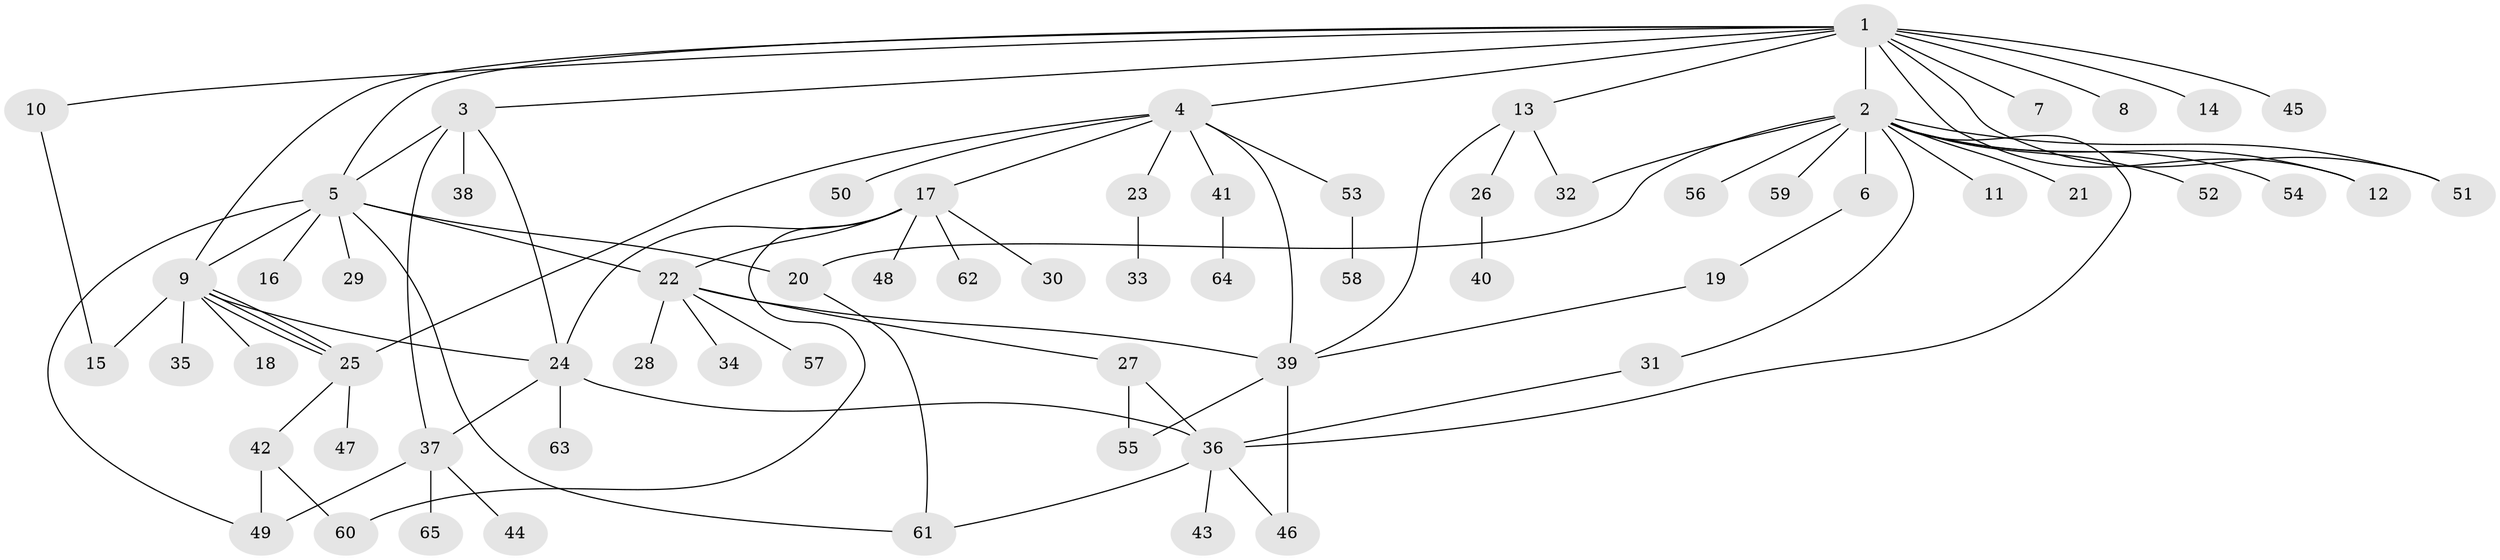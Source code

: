 // Generated by graph-tools (version 1.1) at 2025/35/03/09/25 02:35:44]
// undirected, 65 vertices, 91 edges
graph export_dot {
graph [start="1"]
  node [color=gray90,style=filled];
  1;
  2;
  3;
  4;
  5;
  6;
  7;
  8;
  9;
  10;
  11;
  12;
  13;
  14;
  15;
  16;
  17;
  18;
  19;
  20;
  21;
  22;
  23;
  24;
  25;
  26;
  27;
  28;
  29;
  30;
  31;
  32;
  33;
  34;
  35;
  36;
  37;
  38;
  39;
  40;
  41;
  42;
  43;
  44;
  45;
  46;
  47;
  48;
  49;
  50;
  51;
  52;
  53;
  54;
  55;
  56;
  57;
  58;
  59;
  60;
  61;
  62;
  63;
  64;
  65;
  1 -- 2;
  1 -- 3;
  1 -- 4;
  1 -- 5;
  1 -- 7;
  1 -- 8;
  1 -- 9;
  1 -- 10;
  1 -- 12;
  1 -- 13;
  1 -- 14;
  1 -- 45;
  1 -- 51;
  2 -- 6;
  2 -- 11;
  2 -- 12;
  2 -- 20;
  2 -- 21;
  2 -- 31;
  2 -- 32;
  2 -- 36;
  2 -- 51;
  2 -- 52;
  2 -- 54;
  2 -- 56;
  2 -- 59;
  3 -- 5;
  3 -- 24;
  3 -- 37;
  3 -- 38;
  4 -- 17;
  4 -- 23;
  4 -- 25;
  4 -- 39;
  4 -- 41;
  4 -- 50;
  4 -- 53;
  5 -- 9;
  5 -- 16;
  5 -- 20;
  5 -- 22;
  5 -- 29;
  5 -- 49;
  5 -- 61;
  6 -- 19;
  9 -- 15;
  9 -- 18;
  9 -- 24;
  9 -- 25;
  9 -- 25;
  9 -- 25;
  9 -- 35;
  10 -- 15;
  13 -- 26;
  13 -- 32;
  13 -- 39;
  17 -- 22;
  17 -- 24;
  17 -- 30;
  17 -- 48;
  17 -- 60;
  17 -- 62;
  19 -- 39;
  20 -- 61;
  22 -- 27;
  22 -- 28;
  22 -- 34;
  22 -- 39;
  22 -- 57;
  23 -- 33;
  24 -- 36;
  24 -- 37;
  24 -- 63;
  25 -- 42;
  25 -- 47;
  26 -- 40;
  27 -- 36;
  27 -- 55;
  31 -- 36;
  36 -- 43;
  36 -- 46;
  36 -- 61;
  37 -- 44;
  37 -- 49;
  37 -- 65;
  39 -- 46;
  39 -- 55;
  41 -- 64;
  42 -- 49;
  42 -- 60;
  53 -- 58;
}

